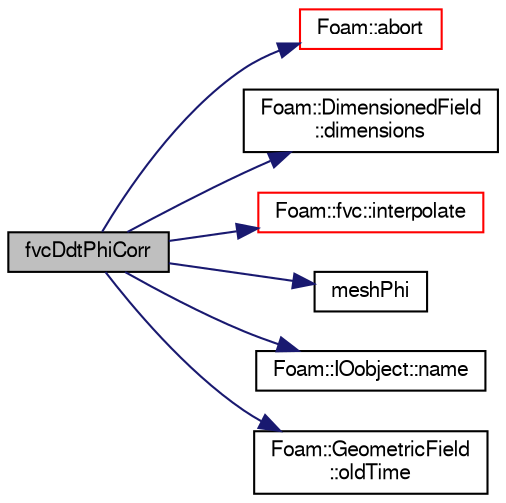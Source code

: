 digraph "fvcDdtPhiCorr"
{
  bgcolor="transparent";
  edge [fontname="FreeSans",fontsize="10",labelfontname="FreeSans",labelfontsize="10"];
  node [fontname="FreeSans",fontsize="10",shape=record];
  rankdir="LR";
  Node231 [label="fvcDdtPhiCorr",height=0.2,width=0.4,color="black", fillcolor="grey75", style="filled", fontcolor="black"];
  Node231 -> Node232 [color="midnightblue",fontsize="10",style="solid",fontname="FreeSans"];
  Node232 [label="Foam::abort",height=0.2,width=0.4,color="red",URL="$a21124.html#a447107a607d03e417307c203fa5fb44b"];
  Node231 -> Node275 [color="midnightblue",fontsize="10",style="solid",fontname="FreeSans"];
  Node275 [label="Foam::DimensionedField\l::dimensions",height=0.2,width=0.4,color="black",URL="$a26390.html#a66989c1e0666e0d0c93a2056ce75599e",tooltip="Return dimensions. "];
  Node231 -> Node276 [color="midnightblue",fontsize="10",style="solid",fontname="FreeSans"];
  Node276 [label="Foam::fvc::interpolate",height=0.2,width=0.4,color="red",URL="$a21134.html#addbc18784300dd0955a9bf79f8e2c43b"];
  Node231 -> Node277 [color="midnightblue",fontsize="10",style="solid",fontname="FreeSans"];
  Node277 [label="meshPhi",height=0.2,width=0.4,color="black",URL="$a22498.html#ab9b3ec36b13f0ff78f35c1f7e43729a0"];
  Node231 -> Node278 [color="midnightblue",fontsize="10",style="solid",fontname="FreeSans"];
  Node278 [label="Foam::IOobject::name",height=0.2,width=0.4,color="black",URL="$a26142.html#acc80e00a8ac919288fb55bd14cc88bf6",tooltip="Return name. "];
  Node231 -> Node279 [color="midnightblue",fontsize="10",style="solid",fontname="FreeSans"];
  Node279 [label="Foam::GeometricField\l::oldTime",height=0.2,width=0.4,color="black",URL="$a22434.html#a2f51be6de19012555f923b0902d64135",tooltip="Return old time field. "];
}
